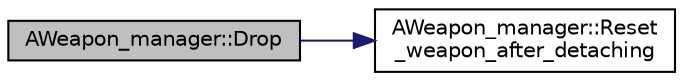digraph "AWeapon_manager::Drop"
{
 // LATEX_PDF_SIZE
  edge [fontname="Helvetica",fontsize="10",labelfontname="Helvetica",labelfontsize="10"];
  node [fontname="Helvetica",fontsize="10",shape=record];
  rankdir="LR";
  Node1 [label="AWeapon_manager::Drop",height=0.2,width=0.4,color="black", fillcolor="grey75", style="filled", fontcolor="black",tooltip="무기를 맵에다가 버림"];
  Node1 -> Node2 [color="midnightblue",fontsize="10",style="solid",fontname="Helvetica"];
  Node2 [label="AWeapon_manager::Reset\l_weapon_after_detaching",height=0.2,width=0.4,color="black", fillcolor="white", style="filled",URL="$class_a_weapon__manager.html#a1277ff97ea32e6a3e89a1ffe42a6ac79",tooltip="무기 버린 후 초기화"];
}

